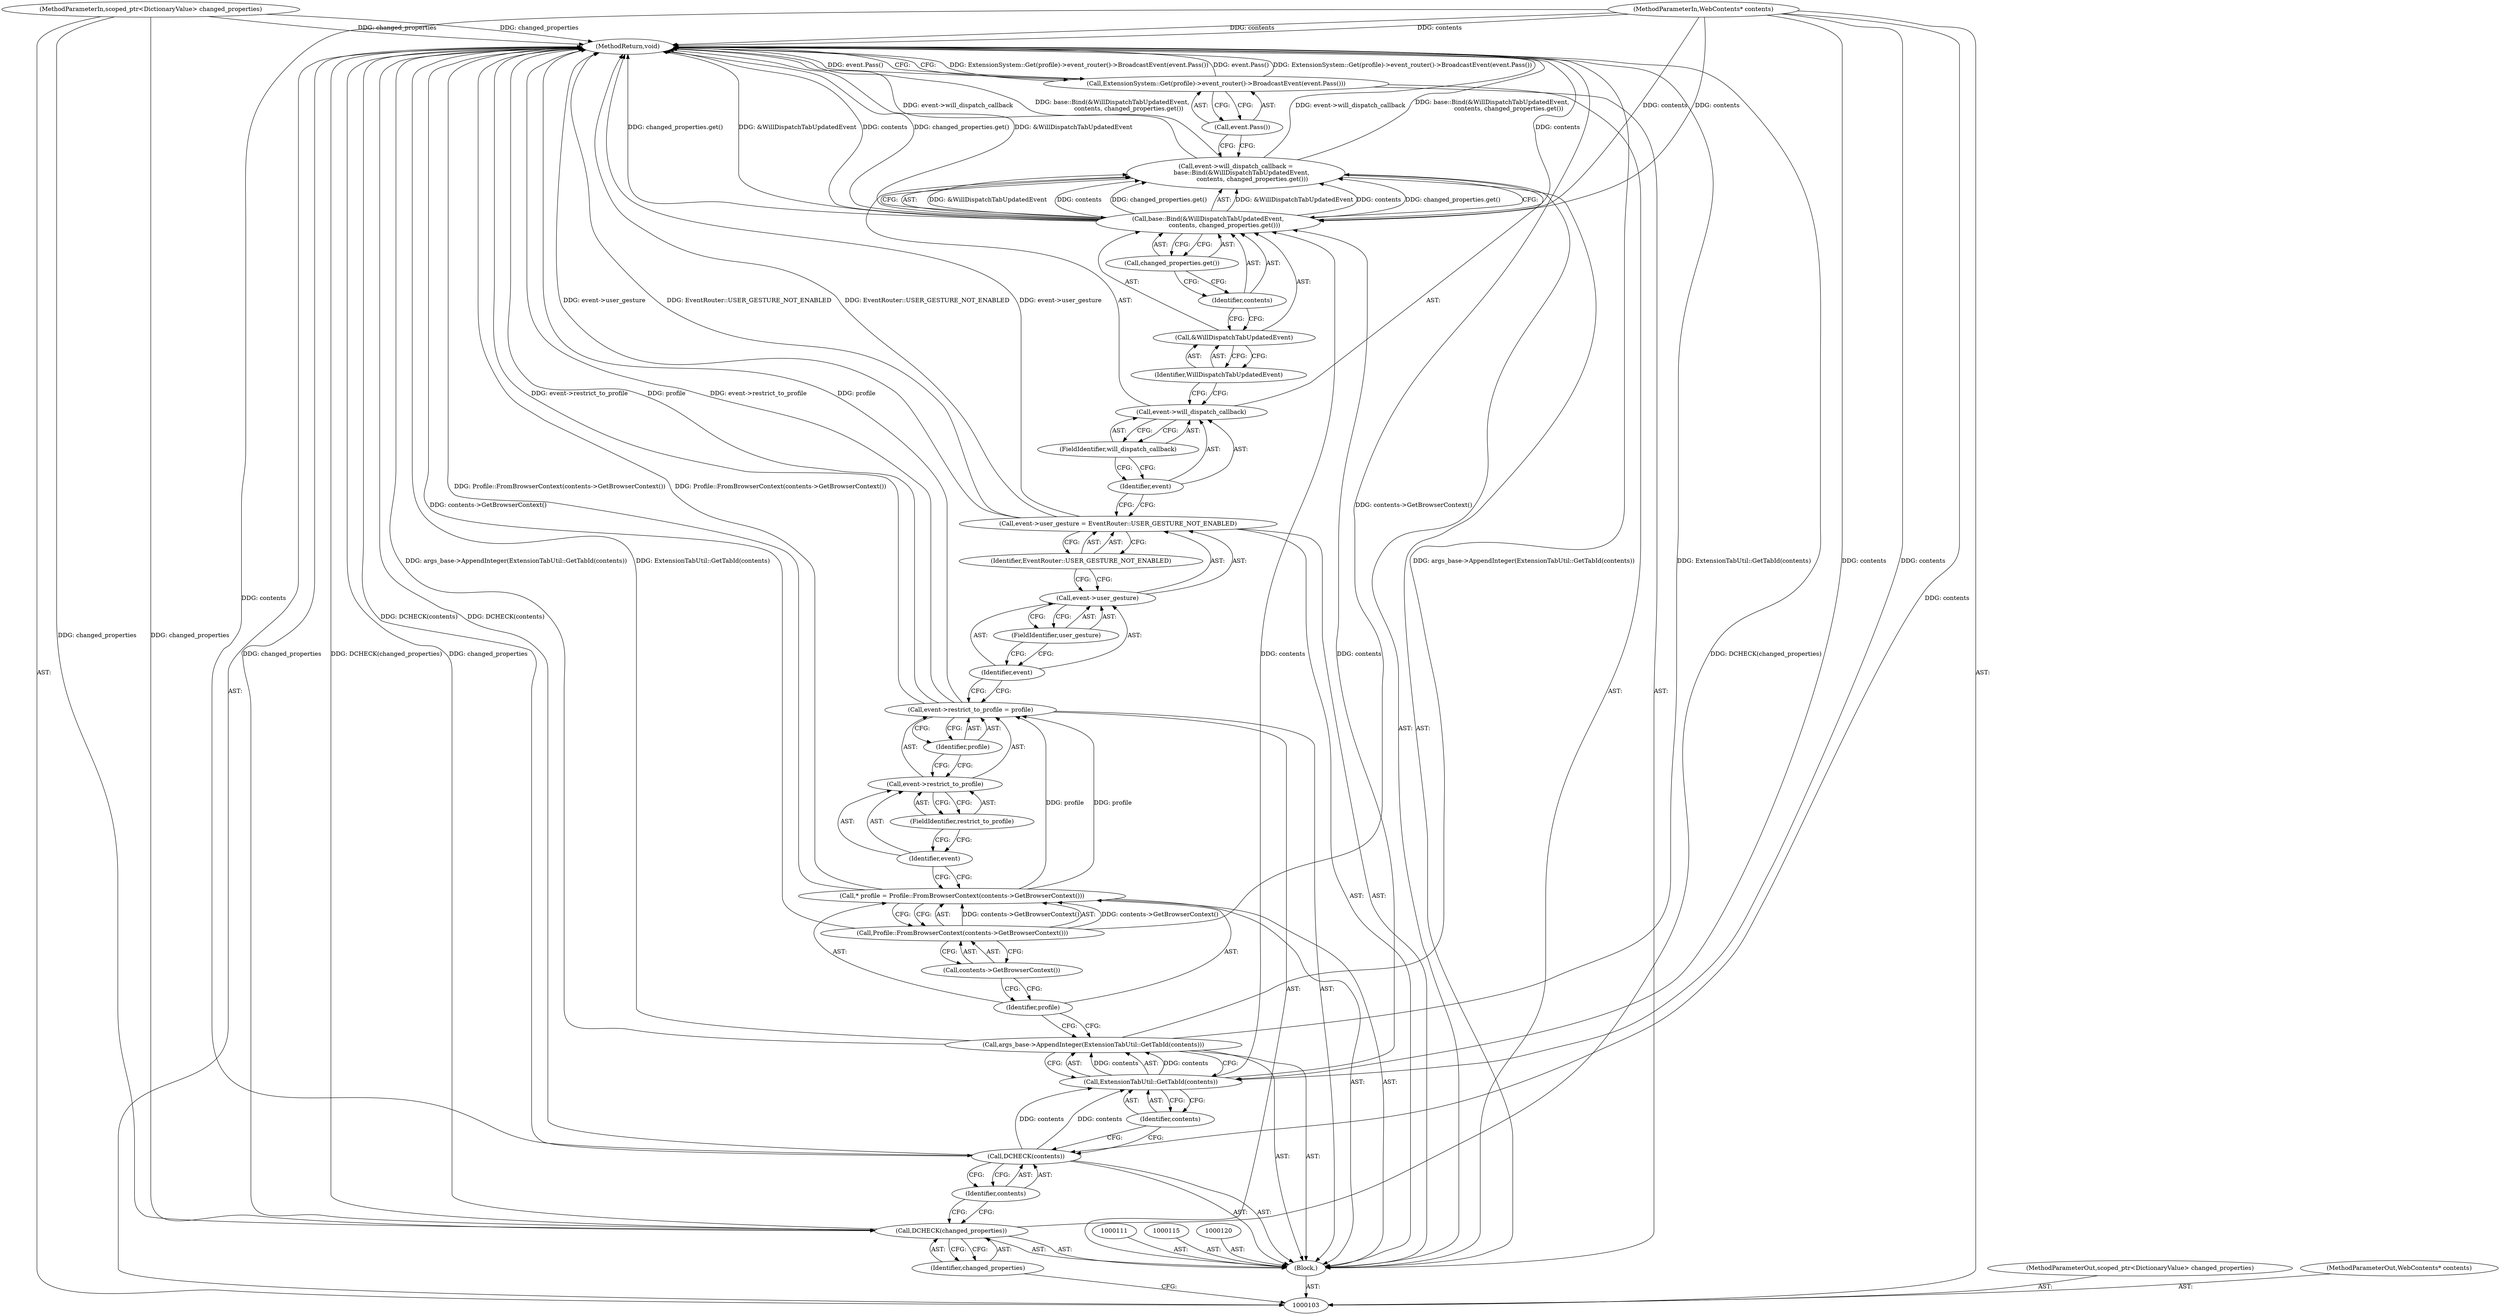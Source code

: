 digraph "0_Chrome_f7ae1f7a918f1973dca241a7a23169906eaf4fe3_2" {
"1000142" [label="(MethodReturn,void)"];
"1000117" [label="(Identifier,profile)"];
"1000118" [label="(Call,Profile::FromBrowserContext(contents->GetBrowserContext()))"];
"1000119" [label="(Call,contents->GetBrowserContext())"];
"1000116" [label="(Call,* profile = Profile::FromBrowserContext(contents->GetBrowserContext()))"];
"1000124" [label="(FieldIdentifier,restrict_to_profile)"];
"1000121" [label="(Call,event->restrict_to_profile = profile)"];
"1000122" [label="(Call,event->restrict_to_profile)"];
"1000123" [label="(Identifier,event)"];
"1000125" [label="(Identifier,profile)"];
"1000129" [label="(FieldIdentifier,user_gesture)"];
"1000130" [label="(Identifier,EventRouter::USER_GESTURE_NOT_ENABLED)"];
"1000126" [label="(Call,event->user_gesture = EventRouter::USER_GESTURE_NOT_ENABLED)"];
"1000127" [label="(Call,event->user_gesture)"];
"1000128" [label="(Identifier,event)"];
"1000134" [label="(FieldIdentifier,will_dispatch_callback)"];
"1000131" [label="(Call,event->will_dispatch_callback =\n      base::Bind(&WillDispatchTabUpdatedEvent,\n                 contents, changed_properties.get()))"];
"1000132" [label="(Call,event->will_dispatch_callback)"];
"1000133" [label="(Identifier,event)"];
"1000105" [label="(MethodParameterIn,scoped_ptr<DictionaryValue> changed_properties)"];
"1000201" [label="(MethodParameterOut,scoped_ptr<DictionaryValue> changed_properties)"];
"1000104" [label="(MethodParameterIn,WebContents* contents)"];
"1000200" [label="(MethodParameterOut,WebContents* contents)"];
"1000106" [label="(Block,)"];
"1000136" [label="(Call,&WillDispatchTabUpdatedEvent)"];
"1000137" [label="(Identifier,WillDispatchTabUpdatedEvent)"];
"1000135" [label="(Call,base::Bind(&WillDispatchTabUpdatedEvent,\n                 contents, changed_properties.get()))"];
"1000138" [label="(Identifier,contents)"];
"1000139" [label="(Call,changed_properties.get())"];
"1000140" [label="(Call,ExtensionSystem::Get(profile)->event_router()->BroadcastEvent(event.Pass()))"];
"1000141" [label="(Call,event.Pass())"];
"1000108" [label="(Identifier,changed_properties)"];
"1000107" [label="(Call,DCHECK(changed_properties))"];
"1000110" [label="(Identifier,contents)"];
"1000109" [label="(Call,DCHECK(contents))"];
"1000113" [label="(Call,ExtensionTabUtil::GetTabId(contents))"];
"1000112" [label="(Call,args_base->AppendInteger(ExtensionTabUtil::GetTabId(contents)))"];
"1000114" [label="(Identifier,contents)"];
"1000142" -> "1000103"  [label="AST: "];
"1000142" -> "1000140"  [label="CFG: "];
"1000121" -> "1000142"  [label="DDG: profile"];
"1000121" -> "1000142"  [label="DDG: event->restrict_to_profile"];
"1000107" -> "1000142"  [label="DDG: changed_properties"];
"1000107" -> "1000142"  [label="DDG: DCHECK(changed_properties)"];
"1000104" -> "1000142"  [label="DDG: contents"];
"1000105" -> "1000142"  [label="DDG: changed_properties"];
"1000140" -> "1000142"  [label="DDG: ExtensionSystem::Get(profile)->event_router()->BroadcastEvent(event.Pass())"];
"1000140" -> "1000142"  [label="DDG: event.Pass()"];
"1000126" -> "1000142"  [label="DDG: event->user_gesture"];
"1000126" -> "1000142"  [label="DDG: EventRouter::USER_GESTURE_NOT_ENABLED"];
"1000116" -> "1000142"  [label="DDG: Profile::FromBrowserContext(contents->GetBrowserContext())"];
"1000112" -> "1000142"  [label="DDG: args_base->AppendInteger(ExtensionTabUtil::GetTabId(contents))"];
"1000112" -> "1000142"  [label="DDG: ExtensionTabUtil::GetTabId(contents)"];
"1000135" -> "1000142"  [label="DDG: contents"];
"1000135" -> "1000142"  [label="DDG: changed_properties.get()"];
"1000135" -> "1000142"  [label="DDG: &WillDispatchTabUpdatedEvent"];
"1000118" -> "1000142"  [label="DDG: contents->GetBrowserContext()"];
"1000109" -> "1000142"  [label="DDG: DCHECK(contents)"];
"1000131" -> "1000142"  [label="DDG: event->will_dispatch_callback"];
"1000131" -> "1000142"  [label="DDG: base::Bind(&WillDispatchTabUpdatedEvent,\n                 contents, changed_properties.get())"];
"1000117" -> "1000116"  [label="AST: "];
"1000117" -> "1000112"  [label="CFG: "];
"1000119" -> "1000117"  [label="CFG: "];
"1000118" -> "1000116"  [label="AST: "];
"1000118" -> "1000119"  [label="CFG: "];
"1000119" -> "1000118"  [label="AST: "];
"1000116" -> "1000118"  [label="CFG: "];
"1000118" -> "1000142"  [label="DDG: contents->GetBrowserContext()"];
"1000118" -> "1000116"  [label="DDG: contents->GetBrowserContext()"];
"1000119" -> "1000118"  [label="AST: "];
"1000119" -> "1000117"  [label="CFG: "];
"1000118" -> "1000119"  [label="CFG: "];
"1000116" -> "1000106"  [label="AST: "];
"1000116" -> "1000118"  [label="CFG: "];
"1000117" -> "1000116"  [label="AST: "];
"1000118" -> "1000116"  [label="AST: "];
"1000123" -> "1000116"  [label="CFG: "];
"1000116" -> "1000142"  [label="DDG: Profile::FromBrowserContext(contents->GetBrowserContext())"];
"1000118" -> "1000116"  [label="DDG: contents->GetBrowserContext()"];
"1000116" -> "1000121"  [label="DDG: profile"];
"1000124" -> "1000122"  [label="AST: "];
"1000124" -> "1000123"  [label="CFG: "];
"1000122" -> "1000124"  [label="CFG: "];
"1000121" -> "1000106"  [label="AST: "];
"1000121" -> "1000125"  [label="CFG: "];
"1000122" -> "1000121"  [label="AST: "];
"1000125" -> "1000121"  [label="AST: "];
"1000128" -> "1000121"  [label="CFG: "];
"1000121" -> "1000142"  [label="DDG: profile"];
"1000121" -> "1000142"  [label="DDG: event->restrict_to_profile"];
"1000116" -> "1000121"  [label="DDG: profile"];
"1000122" -> "1000121"  [label="AST: "];
"1000122" -> "1000124"  [label="CFG: "];
"1000123" -> "1000122"  [label="AST: "];
"1000124" -> "1000122"  [label="AST: "];
"1000125" -> "1000122"  [label="CFG: "];
"1000123" -> "1000122"  [label="AST: "];
"1000123" -> "1000116"  [label="CFG: "];
"1000124" -> "1000123"  [label="CFG: "];
"1000125" -> "1000121"  [label="AST: "];
"1000125" -> "1000122"  [label="CFG: "];
"1000121" -> "1000125"  [label="CFG: "];
"1000129" -> "1000127"  [label="AST: "];
"1000129" -> "1000128"  [label="CFG: "];
"1000127" -> "1000129"  [label="CFG: "];
"1000130" -> "1000126"  [label="AST: "];
"1000130" -> "1000127"  [label="CFG: "];
"1000126" -> "1000130"  [label="CFG: "];
"1000126" -> "1000106"  [label="AST: "];
"1000126" -> "1000130"  [label="CFG: "];
"1000127" -> "1000126"  [label="AST: "];
"1000130" -> "1000126"  [label="AST: "];
"1000133" -> "1000126"  [label="CFG: "];
"1000126" -> "1000142"  [label="DDG: event->user_gesture"];
"1000126" -> "1000142"  [label="DDG: EventRouter::USER_GESTURE_NOT_ENABLED"];
"1000127" -> "1000126"  [label="AST: "];
"1000127" -> "1000129"  [label="CFG: "];
"1000128" -> "1000127"  [label="AST: "];
"1000129" -> "1000127"  [label="AST: "];
"1000130" -> "1000127"  [label="CFG: "];
"1000128" -> "1000127"  [label="AST: "];
"1000128" -> "1000121"  [label="CFG: "];
"1000129" -> "1000128"  [label="CFG: "];
"1000134" -> "1000132"  [label="AST: "];
"1000134" -> "1000133"  [label="CFG: "];
"1000132" -> "1000134"  [label="CFG: "];
"1000131" -> "1000106"  [label="AST: "];
"1000131" -> "1000135"  [label="CFG: "];
"1000132" -> "1000131"  [label="AST: "];
"1000135" -> "1000131"  [label="AST: "];
"1000141" -> "1000131"  [label="CFG: "];
"1000131" -> "1000142"  [label="DDG: event->will_dispatch_callback"];
"1000131" -> "1000142"  [label="DDG: base::Bind(&WillDispatchTabUpdatedEvent,\n                 contents, changed_properties.get())"];
"1000135" -> "1000131"  [label="DDG: &WillDispatchTabUpdatedEvent"];
"1000135" -> "1000131"  [label="DDG: contents"];
"1000135" -> "1000131"  [label="DDG: changed_properties.get()"];
"1000132" -> "1000131"  [label="AST: "];
"1000132" -> "1000134"  [label="CFG: "];
"1000133" -> "1000132"  [label="AST: "];
"1000134" -> "1000132"  [label="AST: "];
"1000137" -> "1000132"  [label="CFG: "];
"1000133" -> "1000132"  [label="AST: "];
"1000133" -> "1000126"  [label="CFG: "];
"1000134" -> "1000133"  [label="CFG: "];
"1000105" -> "1000103"  [label="AST: "];
"1000105" -> "1000142"  [label="DDG: changed_properties"];
"1000105" -> "1000107"  [label="DDG: changed_properties"];
"1000201" -> "1000103"  [label="AST: "];
"1000104" -> "1000103"  [label="AST: "];
"1000104" -> "1000142"  [label="DDG: contents"];
"1000104" -> "1000109"  [label="DDG: contents"];
"1000104" -> "1000113"  [label="DDG: contents"];
"1000104" -> "1000135"  [label="DDG: contents"];
"1000200" -> "1000103"  [label="AST: "];
"1000106" -> "1000103"  [label="AST: "];
"1000107" -> "1000106"  [label="AST: "];
"1000109" -> "1000106"  [label="AST: "];
"1000111" -> "1000106"  [label="AST: "];
"1000112" -> "1000106"  [label="AST: "];
"1000115" -> "1000106"  [label="AST: "];
"1000116" -> "1000106"  [label="AST: "];
"1000120" -> "1000106"  [label="AST: "];
"1000121" -> "1000106"  [label="AST: "];
"1000126" -> "1000106"  [label="AST: "];
"1000131" -> "1000106"  [label="AST: "];
"1000140" -> "1000106"  [label="AST: "];
"1000136" -> "1000135"  [label="AST: "];
"1000136" -> "1000137"  [label="CFG: "];
"1000137" -> "1000136"  [label="AST: "];
"1000138" -> "1000136"  [label="CFG: "];
"1000137" -> "1000136"  [label="AST: "];
"1000137" -> "1000132"  [label="CFG: "];
"1000136" -> "1000137"  [label="CFG: "];
"1000135" -> "1000131"  [label="AST: "];
"1000135" -> "1000139"  [label="CFG: "];
"1000136" -> "1000135"  [label="AST: "];
"1000138" -> "1000135"  [label="AST: "];
"1000139" -> "1000135"  [label="AST: "];
"1000131" -> "1000135"  [label="CFG: "];
"1000135" -> "1000142"  [label="DDG: contents"];
"1000135" -> "1000142"  [label="DDG: changed_properties.get()"];
"1000135" -> "1000142"  [label="DDG: &WillDispatchTabUpdatedEvent"];
"1000135" -> "1000131"  [label="DDG: &WillDispatchTabUpdatedEvent"];
"1000135" -> "1000131"  [label="DDG: contents"];
"1000135" -> "1000131"  [label="DDG: changed_properties.get()"];
"1000113" -> "1000135"  [label="DDG: contents"];
"1000104" -> "1000135"  [label="DDG: contents"];
"1000138" -> "1000135"  [label="AST: "];
"1000138" -> "1000136"  [label="CFG: "];
"1000139" -> "1000138"  [label="CFG: "];
"1000139" -> "1000135"  [label="AST: "];
"1000139" -> "1000138"  [label="CFG: "];
"1000135" -> "1000139"  [label="CFG: "];
"1000140" -> "1000106"  [label="AST: "];
"1000140" -> "1000141"  [label="CFG: "];
"1000141" -> "1000140"  [label="AST: "];
"1000142" -> "1000140"  [label="CFG: "];
"1000140" -> "1000142"  [label="DDG: ExtensionSystem::Get(profile)->event_router()->BroadcastEvent(event.Pass())"];
"1000140" -> "1000142"  [label="DDG: event.Pass()"];
"1000141" -> "1000140"  [label="AST: "];
"1000141" -> "1000131"  [label="CFG: "];
"1000140" -> "1000141"  [label="CFG: "];
"1000108" -> "1000107"  [label="AST: "];
"1000108" -> "1000103"  [label="CFG: "];
"1000107" -> "1000108"  [label="CFG: "];
"1000107" -> "1000106"  [label="AST: "];
"1000107" -> "1000108"  [label="CFG: "];
"1000108" -> "1000107"  [label="AST: "];
"1000110" -> "1000107"  [label="CFG: "];
"1000107" -> "1000142"  [label="DDG: changed_properties"];
"1000107" -> "1000142"  [label="DDG: DCHECK(changed_properties)"];
"1000105" -> "1000107"  [label="DDG: changed_properties"];
"1000110" -> "1000109"  [label="AST: "];
"1000110" -> "1000107"  [label="CFG: "];
"1000109" -> "1000110"  [label="CFG: "];
"1000109" -> "1000106"  [label="AST: "];
"1000109" -> "1000110"  [label="CFG: "];
"1000110" -> "1000109"  [label="AST: "];
"1000114" -> "1000109"  [label="CFG: "];
"1000109" -> "1000142"  [label="DDG: DCHECK(contents)"];
"1000104" -> "1000109"  [label="DDG: contents"];
"1000109" -> "1000113"  [label="DDG: contents"];
"1000113" -> "1000112"  [label="AST: "];
"1000113" -> "1000114"  [label="CFG: "];
"1000114" -> "1000113"  [label="AST: "];
"1000112" -> "1000113"  [label="CFG: "];
"1000113" -> "1000112"  [label="DDG: contents"];
"1000109" -> "1000113"  [label="DDG: contents"];
"1000104" -> "1000113"  [label="DDG: contents"];
"1000113" -> "1000135"  [label="DDG: contents"];
"1000112" -> "1000106"  [label="AST: "];
"1000112" -> "1000113"  [label="CFG: "];
"1000113" -> "1000112"  [label="AST: "];
"1000117" -> "1000112"  [label="CFG: "];
"1000112" -> "1000142"  [label="DDG: args_base->AppendInteger(ExtensionTabUtil::GetTabId(contents))"];
"1000112" -> "1000142"  [label="DDG: ExtensionTabUtil::GetTabId(contents)"];
"1000113" -> "1000112"  [label="DDG: contents"];
"1000114" -> "1000113"  [label="AST: "];
"1000114" -> "1000109"  [label="CFG: "];
"1000113" -> "1000114"  [label="CFG: "];
}
